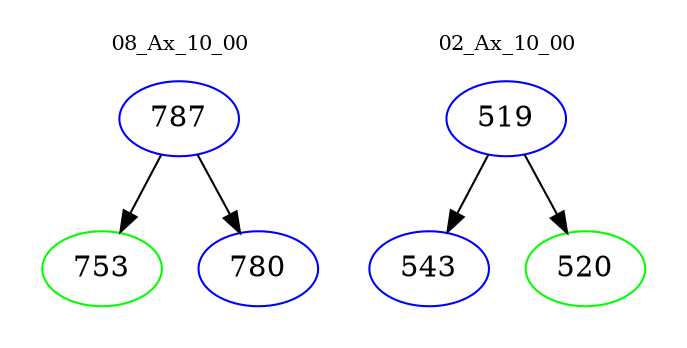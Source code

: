 digraph{
subgraph cluster_0 {
color = white
label = "08_Ax_10_00";
fontsize=10;
T0_787 [label="787", color="blue"]
T0_787 -> T0_753 [color="black"]
T0_753 [label="753", color="green"]
T0_787 -> T0_780 [color="black"]
T0_780 [label="780", color="blue"]
}
subgraph cluster_1 {
color = white
label = "02_Ax_10_00";
fontsize=10;
T1_519 [label="519", color="blue"]
T1_519 -> T1_543 [color="black"]
T1_543 [label="543", color="blue"]
T1_519 -> T1_520 [color="black"]
T1_520 [label="520", color="green"]
}
}
